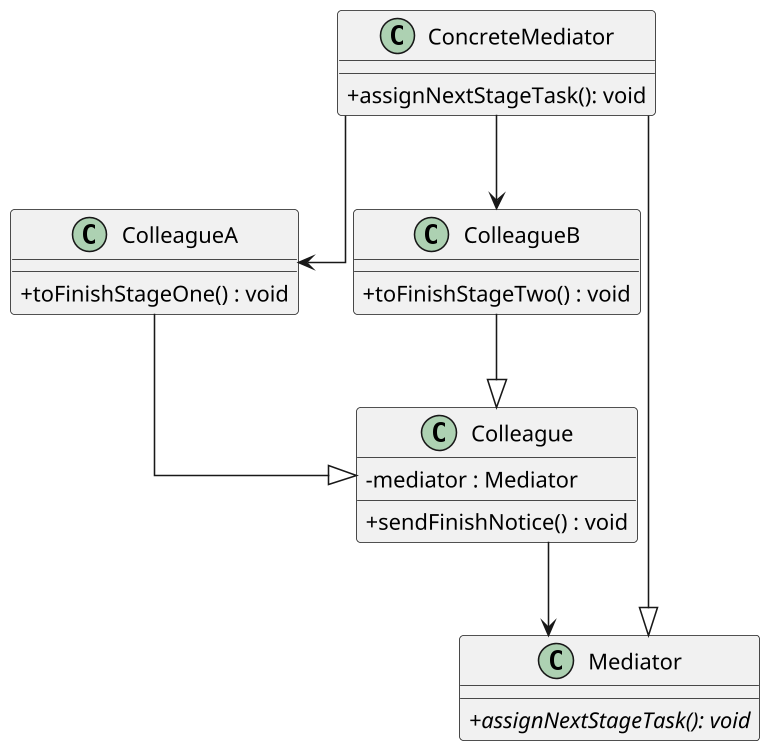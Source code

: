@startuml

skinparam classAttributeIconSize 0
skinparam linetype ortho
skinparam defaultTextAlignment center
skinparam dpi 150
' up to down direction

class Colleague{
    - mediator : Mediator
    + sendFinishNotice() : void
}

class ColleagueA {
  + toFinishStageOne() : void
}

class ColleagueB {
  + toFinishStageTwo() : void
}

class Mediator {
  {abstract} + assignNextStageTask(): void 
}

class ConcreteMediator {
  + assignNextStageTask(): void 
}
Colleague --> Mediator

ConcreteMediator --> ColleagueA
ConcreteMediator --> ColleagueB

ConcreteMediator --|> Mediator

ColleagueA --|> Colleague
ColleagueB --|> Colleague
@enduml
